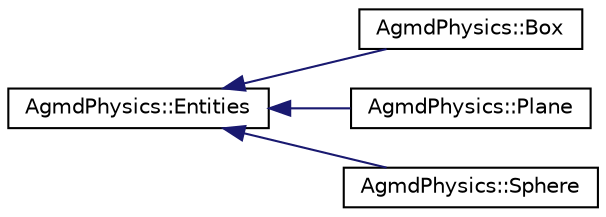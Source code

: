 digraph "Graphical Class Hierarchy"
{
  edge [fontname="Helvetica",fontsize="10",labelfontname="Helvetica",labelfontsize="10"];
  node [fontname="Helvetica",fontsize="10",shape=record];
  rankdir="LR";
  Node1 [label="AgmdPhysics::Entities",height=0.2,width=0.4,color="black", fillcolor="white", style="filled",URL="$class_agmd_physics_1_1_entities.html"];
  Node1 -> Node2 [dir="back",color="midnightblue",fontsize="10",style="solid",fontname="Helvetica"];
  Node2 [label="AgmdPhysics::Box",height=0.2,width=0.4,color="black", fillcolor="white", style="filled",URL="$class_agmd_physics_1_1_box.html"];
  Node1 -> Node3 [dir="back",color="midnightblue",fontsize="10",style="solid",fontname="Helvetica"];
  Node3 [label="AgmdPhysics::Plane",height=0.2,width=0.4,color="black", fillcolor="white", style="filled",URL="$class_agmd_physics_1_1_plane.html"];
  Node1 -> Node4 [dir="back",color="midnightblue",fontsize="10",style="solid",fontname="Helvetica"];
  Node4 [label="AgmdPhysics::Sphere",height=0.2,width=0.4,color="black", fillcolor="white", style="filled",URL="$class_agmd_physics_1_1_sphere.html"];
}
